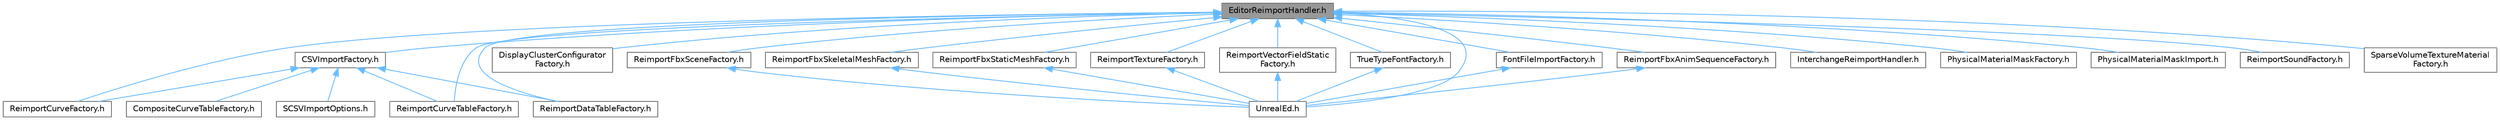 digraph "EditorReimportHandler.h"
{
 // INTERACTIVE_SVG=YES
 // LATEX_PDF_SIZE
  bgcolor="transparent";
  edge [fontname=Helvetica,fontsize=10,labelfontname=Helvetica,labelfontsize=10];
  node [fontname=Helvetica,fontsize=10,shape=box,height=0.2,width=0.4];
  Node1 [id="Node000001",label="EditorReimportHandler.h",height=0.2,width=0.4,color="gray40", fillcolor="grey60", style="filled", fontcolor="black",tooltip=" "];
  Node1 -> Node2 [id="edge1_Node000001_Node000002",dir="back",color="steelblue1",style="solid",tooltip=" "];
  Node2 [id="Node000002",label="CSVImportFactory.h",height=0.2,width=0.4,color="grey40", fillcolor="white", style="filled",URL="$df/d17/CSVImportFactory_8h.html",tooltip=" "];
  Node2 -> Node3 [id="edge2_Node000002_Node000003",dir="back",color="steelblue1",style="solid",tooltip=" "];
  Node3 [id="Node000003",label="CompositeCurveTableFactory.h",height=0.2,width=0.4,color="grey40", fillcolor="white", style="filled",URL="$d2/d94/CompositeCurveTableFactory_8h.html",tooltip=" "];
  Node2 -> Node4 [id="edge3_Node000002_Node000004",dir="back",color="steelblue1",style="solid",tooltip=" "];
  Node4 [id="Node000004",label="ReimportCurveFactory.h",height=0.2,width=0.4,color="grey40", fillcolor="white", style="filled",URL="$d0/dfa/ReimportCurveFactory_8h.html",tooltip=" "];
  Node2 -> Node5 [id="edge4_Node000002_Node000005",dir="back",color="steelblue1",style="solid",tooltip=" "];
  Node5 [id="Node000005",label="ReimportCurveTableFactory.h",height=0.2,width=0.4,color="grey40", fillcolor="white", style="filled",URL="$d9/d35/ReimportCurveTableFactory_8h.html",tooltip=" "];
  Node2 -> Node6 [id="edge5_Node000002_Node000006",dir="back",color="steelblue1",style="solid",tooltip=" "];
  Node6 [id="Node000006",label="ReimportDataTableFactory.h",height=0.2,width=0.4,color="grey40", fillcolor="white", style="filled",URL="$d4/d95/ReimportDataTableFactory_8h.html",tooltip=" "];
  Node2 -> Node7 [id="edge6_Node000002_Node000007",dir="back",color="steelblue1",style="solid",tooltip=" "];
  Node7 [id="Node000007",label="SCSVImportOptions.h",height=0.2,width=0.4,color="grey40", fillcolor="white", style="filled",URL="$d7/dfe/SCSVImportOptions_8h.html",tooltip=" "];
  Node1 -> Node8 [id="edge7_Node000001_Node000008",dir="back",color="steelblue1",style="solid",tooltip=" "];
  Node8 [id="Node000008",label="DisplayClusterConfigurator\lFactory.h",height=0.2,width=0.4,color="grey40", fillcolor="white", style="filled",URL="$de/d0f/DisplayClusterConfiguratorFactory_8h.html",tooltip=" "];
  Node1 -> Node9 [id="edge8_Node000001_Node000009",dir="back",color="steelblue1",style="solid",tooltip=" "];
  Node9 [id="Node000009",label="FontFileImportFactory.h",height=0.2,width=0.4,color="grey40", fillcolor="white", style="filled",URL="$d2/d31/FontFileImportFactory_8h.html",tooltip=" "];
  Node9 -> Node10 [id="edge9_Node000009_Node000010",dir="back",color="steelblue1",style="solid",tooltip=" "];
  Node10 [id="Node000010",label="UnrealEd.h",height=0.2,width=0.4,color="grey40", fillcolor="white", style="filled",URL="$d2/d5f/UnrealEd_8h.html",tooltip=" "];
  Node1 -> Node11 [id="edge10_Node000001_Node000011",dir="back",color="steelblue1",style="solid",tooltip=" "];
  Node11 [id="Node000011",label="InterchangeReimportHandler.h",height=0.2,width=0.4,color="grey40", fillcolor="white", style="filled",URL="$d7/de5/InterchangeReimportHandler_8h.html",tooltip=" "];
  Node1 -> Node12 [id="edge11_Node000001_Node000012",dir="back",color="steelblue1",style="solid",tooltip=" "];
  Node12 [id="Node000012",label="PhysicalMaterialMaskFactory.h",height=0.2,width=0.4,color="grey40", fillcolor="white", style="filled",URL="$d1/da4/PhysicalMaterialMaskFactory_8h.html",tooltip=" "];
  Node1 -> Node13 [id="edge12_Node000001_Node000013",dir="back",color="steelblue1",style="solid",tooltip=" "];
  Node13 [id="Node000013",label="PhysicalMaterialMaskImport.h",height=0.2,width=0.4,color="grey40", fillcolor="white", style="filled",URL="$d8/de7/PhysicalMaterialMaskImport_8h.html",tooltip=" "];
  Node1 -> Node4 [id="edge13_Node000001_Node000004",dir="back",color="steelblue1",style="solid",tooltip=" "];
  Node1 -> Node5 [id="edge14_Node000001_Node000005",dir="back",color="steelblue1",style="solid",tooltip=" "];
  Node1 -> Node6 [id="edge15_Node000001_Node000006",dir="back",color="steelblue1",style="solid",tooltip=" "];
  Node1 -> Node14 [id="edge16_Node000001_Node000014",dir="back",color="steelblue1",style="solid",tooltip=" "];
  Node14 [id="Node000014",label="ReimportFbxAnimSequenceFactory.h",height=0.2,width=0.4,color="grey40", fillcolor="white", style="filled",URL="$d9/d1e/ReimportFbxAnimSequenceFactory_8h.html",tooltip=" "];
  Node14 -> Node10 [id="edge17_Node000014_Node000010",dir="back",color="steelblue1",style="solid",tooltip=" "];
  Node1 -> Node15 [id="edge18_Node000001_Node000015",dir="back",color="steelblue1",style="solid",tooltip=" "];
  Node15 [id="Node000015",label="ReimportFbxSceneFactory.h",height=0.2,width=0.4,color="grey40", fillcolor="white", style="filled",URL="$dc/d5f/ReimportFbxSceneFactory_8h.html",tooltip=" "];
  Node15 -> Node10 [id="edge19_Node000015_Node000010",dir="back",color="steelblue1",style="solid",tooltip=" "];
  Node1 -> Node16 [id="edge20_Node000001_Node000016",dir="back",color="steelblue1",style="solid",tooltip=" "];
  Node16 [id="Node000016",label="ReimportFbxSkeletalMeshFactory.h",height=0.2,width=0.4,color="grey40", fillcolor="white", style="filled",URL="$d6/d42/ReimportFbxSkeletalMeshFactory_8h.html",tooltip=" "];
  Node16 -> Node10 [id="edge21_Node000016_Node000010",dir="back",color="steelblue1",style="solid",tooltip=" "];
  Node1 -> Node17 [id="edge22_Node000001_Node000017",dir="back",color="steelblue1",style="solid",tooltip=" "];
  Node17 [id="Node000017",label="ReimportFbxStaticMeshFactory.h",height=0.2,width=0.4,color="grey40", fillcolor="white", style="filled",URL="$d3/d36/ReimportFbxStaticMeshFactory_8h.html",tooltip=" "];
  Node17 -> Node10 [id="edge23_Node000017_Node000010",dir="back",color="steelblue1",style="solid",tooltip=" "];
  Node1 -> Node18 [id="edge24_Node000001_Node000018",dir="back",color="steelblue1",style="solid",tooltip=" "];
  Node18 [id="Node000018",label="ReimportSoundFactory.h",height=0.2,width=0.4,color="grey40", fillcolor="white", style="filled",URL="$d6/d5e/ReimportSoundFactory_8h.html",tooltip=" "];
  Node1 -> Node19 [id="edge25_Node000001_Node000019",dir="back",color="steelblue1",style="solid",tooltip=" "];
  Node19 [id="Node000019",label="ReimportTextureFactory.h",height=0.2,width=0.4,color="grey40", fillcolor="white", style="filled",URL="$d9/d7c/ReimportTextureFactory_8h.html",tooltip=" "];
  Node19 -> Node10 [id="edge26_Node000019_Node000010",dir="back",color="steelblue1",style="solid",tooltip=" "];
  Node1 -> Node20 [id="edge27_Node000001_Node000020",dir="back",color="steelblue1",style="solid",tooltip=" "];
  Node20 [id="Node000020",label="ReimportVectorFieldStatic\lFactory.h",height=0.2,width=0.4,color="grey40", fillcolor="white", style="filled",URL="$db/deb/ReimportVectorFieldStaticFactory_8h.html",tooltip=" "];
  Node20 -> Node10 [id="edge28_Node000020_Node000010",dir="back",color="steelblue1",style="solid",tooltip=" "];
  Node1 -> Node21 [id="edge29_Node000001_Node000021",dir="back",color="steelblue1",style="solid",tooltip=" "];
  Node21 [id="Node000021",label="SparseVolumeTextureMaterial\lFactory.h",height=0.2,width=0.4,color="grey40", fillcolor="white", style="filled",URL="$dc/d94/SparseVolumeTextureMaterialFactory_8h.html",tooltip=" "];
  Node1 -> Node22 [id="edge30_Node000001_Node000022",dir="back",color="steelblue1",style="solid",tooltip=" "];
  Node22 [id="Node000022",label="TrueTypeFontFactory.h",height=0.2,width=0.4,color="grey40", fillcolor="white", style="filled",URL="$d9/d6c/TrueTypeFontFactory_8h.html",tooltip=" "];
  Node22 -> Node10 [id="edge31_Node000022_Node000010",dir="back",color="steelblue1",style="solid",tooltip=" "];
  Node1 -> Node10 [id="edge32_Node000001_Node000010",dir="back",color="steelblue1",style="solid",tooltip=" "];
}
